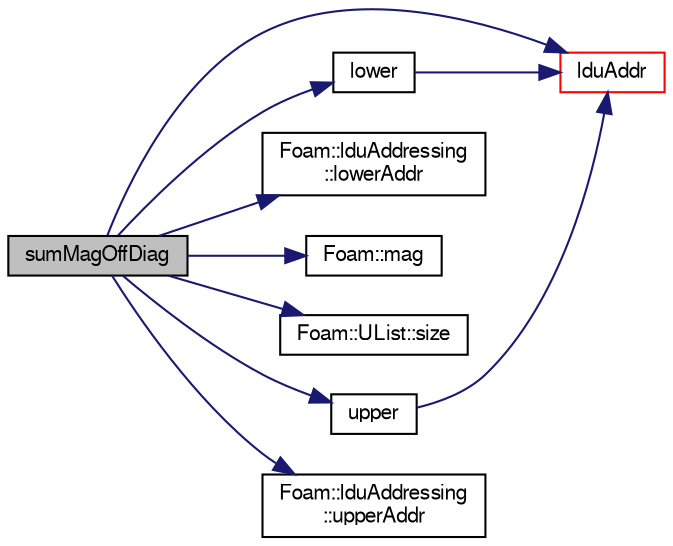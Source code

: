 digraph "sumMagOffDiag"
{
  bgcolor="transparent";
  edge [fontname="FreeSans",fontsize="10",labelfontname="FreeSans",labelfontsize="10"];
  node [fontname="FreeSans",fontsize="10",shape=record];
  rankdir="LR";
  Node923 [label="sumMagOffDiag",height=0.2,width=0.4,color="black", fillcolor="grey75", style="filled", fontcolor="black"];
  Node923 -> Node924 [color="midnightblue",fontsize="10",style="solid",fontname="FreeSans"];
  Node924 [label="lduAddr",height=0.2,width=0.4,color="red",URL="$a26882.html#a9b4176b96c4c508a072b5c69fb71b861",tooltip="Return the LDU addressing. "];
  Node923 -> Node926 [color="midnightblue",fontsize="10",style="solid",fontname="FreeSans"];
  Node926 [label="lower",height=0.2,width=0.4,color="black",URL="$a26882.html#a734a4ef740d3c42f77537ecea178a161"];
  Node926 -> Node924 [color="midnightblue",fontsize="10",style="solid",fontname="FreeSans"];
  Node923 -> Node927 [color="midnightblue",fontsize="10",style="solid",fontname="FreeSans"];
  Node927 [label="Foam::lduAddressing\l::lowerAddr",height=0.2,width=0.4,color="black",URL="$a26850.html#acd71c2321f86cb61103e8d46142d19b3",tooltip="Return lower addressing. "];
  Node923 -> Node928 [color="midnightblue",fontsize="10",style="solid",fontname="FreeSans"];
  Node928 [label="Foam::mag",height=0.2,width=0.4,color="black",URL="$a21124.html#a929da2a3fdcf3dacbbe0487d3a330dae"];
  Node923 -> Node929 [color="midnightblue",fontsize="10",style="solid",fontname="FreeSans"];
  Node929 [label="Foam::UList::size",height=0.2,width=0.4,color="black",URL="$a25698.html#a47b3bf30da1eb3ab8076b5fbe00e0494",tooltip="Return the number of elements in the UList. "];
  Node923 -> Node930 [color="midnightblue",fontsize="10",style="solid",fontname="FreeSans"];
  Node930 [label="upper",height=0.2,width=0.4,color="black",URL="$a26882.html#a11672a767f497e24dce3ff31da13d9d0"];
  Node930 -> Node924 [color="midnightblue",fontsize="10",style="solid",fontname="FreeSans"];
  Node923 -> Node931 [color="midnightblue",fontsize="10",style="solid",fontname="FreeSans"];
  Node931 [label="Foam::lduAddressing\l::upperAddr",height=0.2,width=0.4,color="black",URL="$a26850.html#ac0baafb7743d958e9e27804c8c53f1b8",tooltip="Return upper addressing. "];
}
